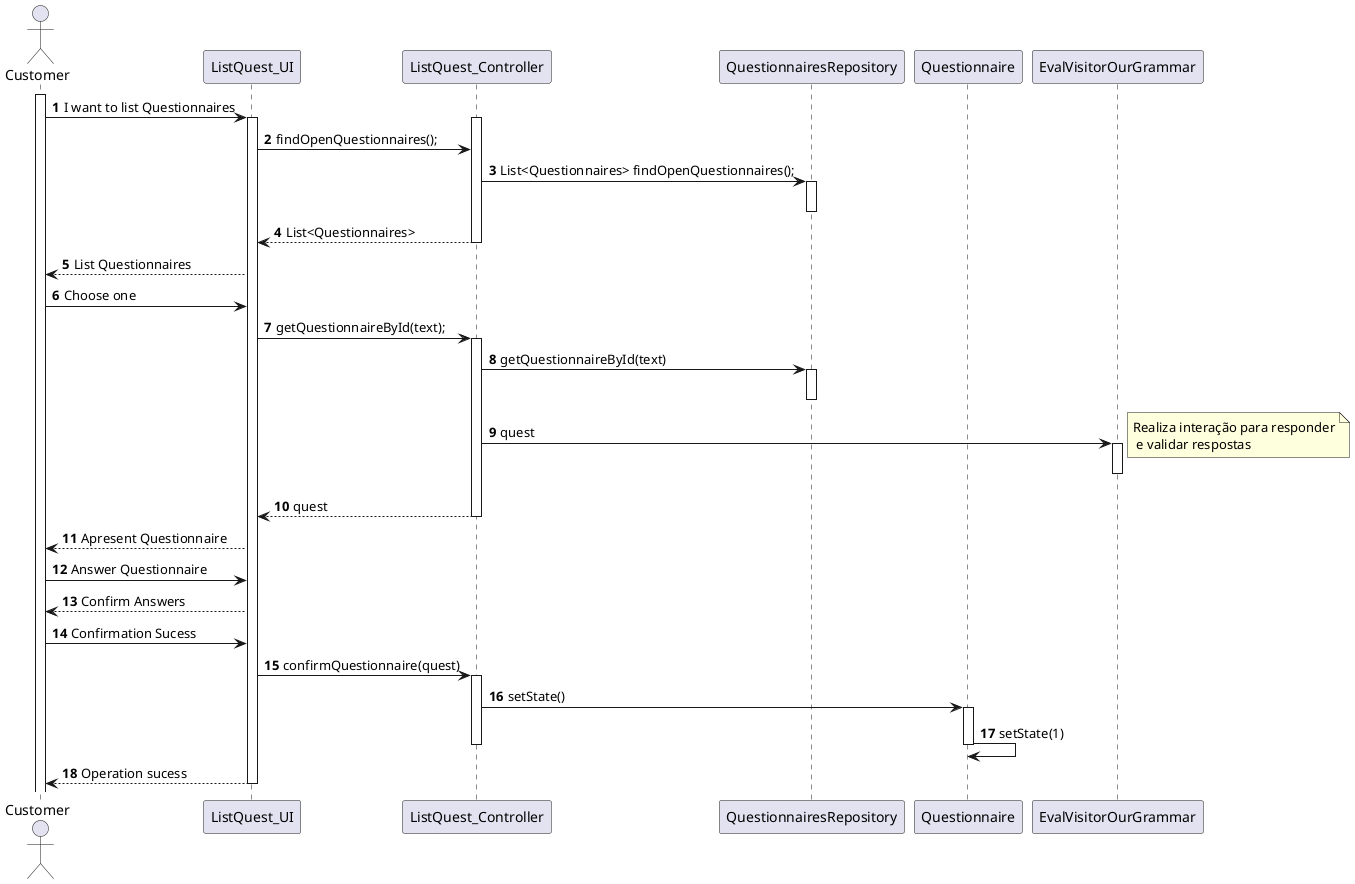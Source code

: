 @startuml
'https://plantuml.com/sequence-diagram
autonumber

actor "Customer" as C

participant "ListQuest_UI" as UI
participant "ListQuest_Controller" as CTR
participant "QuestionnairesRepository" as QR
participant "Questionnaire" as Q
participant "EvalVisitorOurGrammar" as Eval

activate C

C -> UI : I want to list Questionnaires
activate UI
activate CTR

UI -> CTR : findOpenQuestionnaires();

CTR -> QR : List<Questionnaires> findOpenQuestionnaires();
activate QR
deactivate QR

CTR --> UI : List<Questionnaires>
deactivate CTR
UI --> C : List Questionnaires

C -> UI : Choose one
UI -> CTR: getQuestionnaireById(text);
activate CTR

CTR -> QR : getQuestionnaireById(text)
activate QR
deactivate QR

CTR -> Eval : quest
activate Eval
deactivate Eval
note right: Realiza interação para responder\n e validar respostas

CTR --> UI : quest

deactivate CTR

UI --> C : Apresent Questionnaire





C -> UI : Answer Questionnaire











UI --> C : Confirm Answers

C -> UI : Confirmation Sucess

UI -> CTR : confirmQuestionnaire(quest)
activate CTR

CTR -> Q : setState()
activate Q
Q -> Q : setState(1)
deactivate Q

deactivate CTR

UI --> C : Operation sucess
deactivate UI


deactivate CTR




@enduml